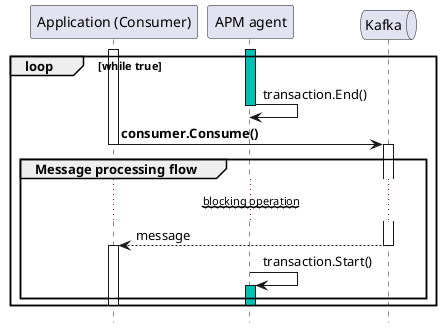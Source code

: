 @startuml kafka_consume
hide footbox
participant "Application (Consumer)" as app
participant "APM agent" as apm
queue       Kafka as queue

activate app
loop while true
    activate apm #00BFB3 
    apm -> apm: transaction.End()  
	deactivate apm
	    
	app -> queue: **consumer.Consume()**
    deactivate app
    activate queue

    group Message processing flow
        ... ~~blocking operation~~ ...
        queue --> app: message
        
        deactivate queue
        activate app
        
        apm -> apm: transaction.Start()
        activate apm #00BFB3
    end

    deactivate app
    deactivate apm
end
@enduml